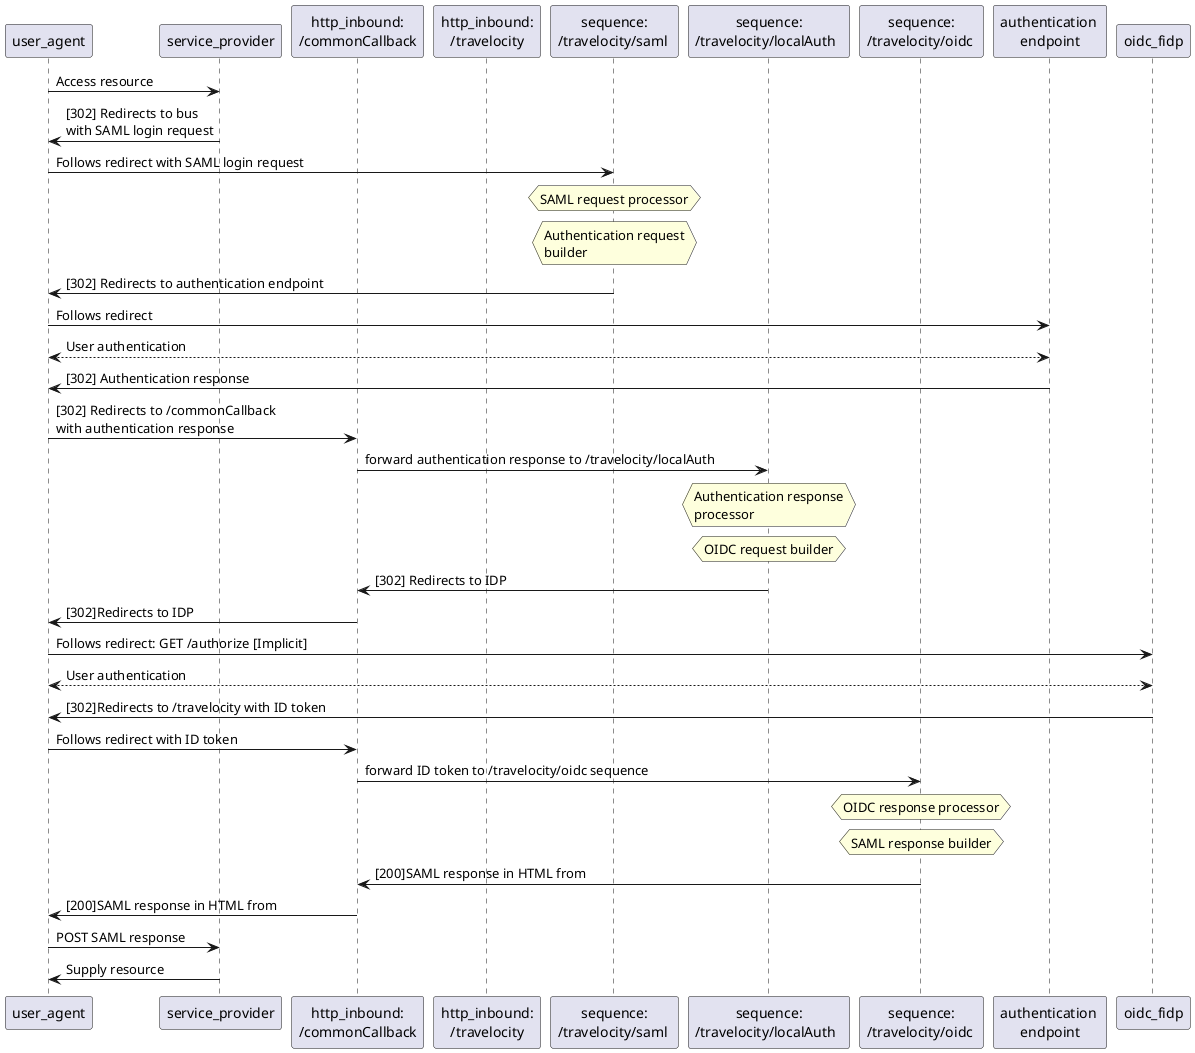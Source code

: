 @startuml
participant user_agent
participant service_provider
participant "http_inbound:\n/commonCallback" as commonCallBackEP
participant "http_inbound:\n/travelocity" as http_inbound_travelocity
participant "sequence:\n/travelocity/saml " as sequence_1
participant "sequence:\n/travelocity/localAuth  " as sequence_2
participant "sequence:\n/travelocity/oidc " as sequence_3
participant "authentication \nendpoint" as auth_endpoint
participant oidc_fidp




user_agent -> service_provider : Access resource
service_provider -> user_agent : [302] Redirects to bus\nwith SAML login request
user_agent -> sequence_1 : Follows redirect with SAML login request
hnote over sequence_1 : SAML request processor
hnote over sequence_1 : Authentication request\nbuilder

sequence_1 -> user_agent : [302] Redirects to authentication endpoint
user_agent -> auth_endpoint : Follows redirect
auth_endpoint <--> user_agent : User authentication
auth_endpoint -> user_agent : [302] Authentication response
user_agent -> commonCallBackEP : [302] Redirects to /commonCallback \nwith authentication response
commonCallBackEP -> sequence_2 : forward authentication response to /travelocity/localAuth
hnote over sequence_2 : Authentication response\nprocessor
hnote over sequence_2 : OIDC request builder

sequence_2 -> commonCallBackEP : [302] Redirects to IDP
commonCallBackEP -> user_agent : [302]Redirects to IDP
user_agent -> oidc_fidp : Follows redirect: GET /authorize [Implicit]

oidc_fidp <--> user_agent : User authentication
oidc_fidp -> user_agent : [302]Redirects to /travelocity with ID token
user_agent -> commonCallBackEP : Follows redirect with ID token
commonCallBackEP -> sequence_3 : forward ID token to /travelocity/oidc sequence
hnote over sequence_3 : OIDC response processor
hnote over sequence_3 : SAML response builder

sequence_3 -> commonCallBackEP : [200]SAML response in HTML from
commonCallBackEP -> user_agent : [200]SAML response in HTML from
user_agent -> service_provider : POST SAML response
service_provider -> user_agent : Supply resource

@enduml

